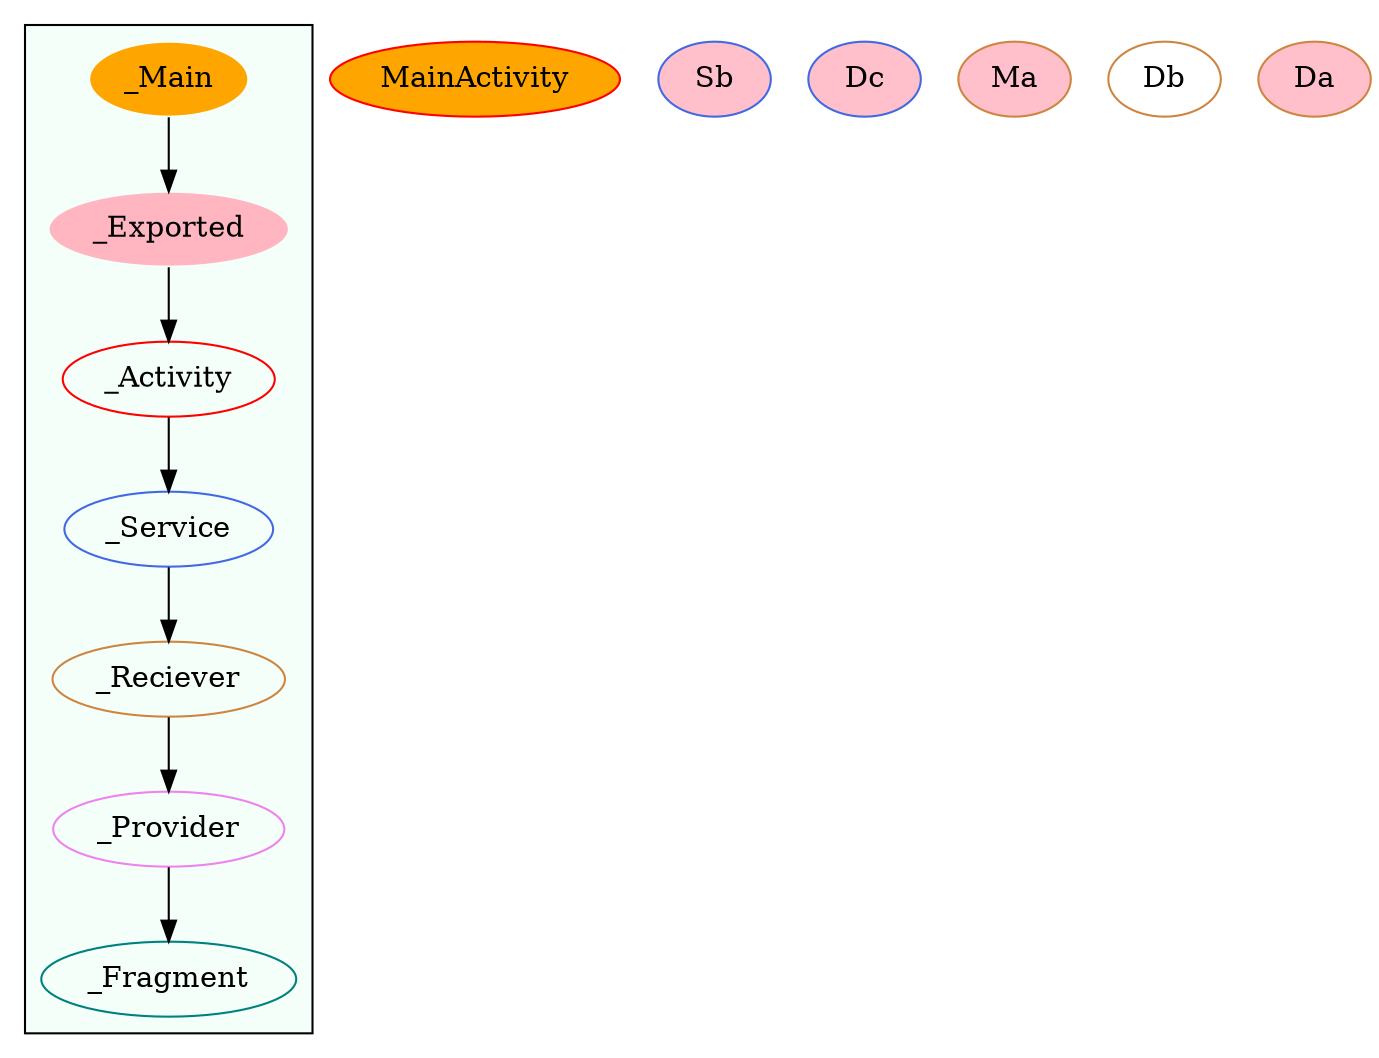 digraph G {
subgraph cluster_legend{ 
bgcolor=mintcream;
_Activity[color = red];
_Service[color = royalblue];
_Provider[color = violet];
_Reciever[color = peru];
_Fragment[color = teal];
_Main[style=filled, fillcolor=orange, color = mintcream];
_Exported[style=filled, fillcolor=lightpink, color = mintcream];
_Main -> _Exported -> _Activity -> _Service -> _Reciever -> _Provider -> _Fragment; 
}
MainActivity[style=filled, fillcolor=orange, color = red];
Sb[style=filled, fillcolor=pink, color = royalblue];
Dc[style=filled, fillcolor=pink, color = royalblue];
Ma[style=filled, fillcolor=pink, color = peru];
Db[color = peru];
Da[style=filled, fillcolor=pink, color = peru];
}
